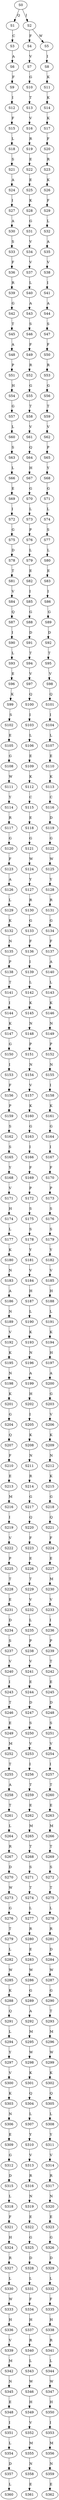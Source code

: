 strict digraph  {
	S0 -> S1 [ label = Q ];
	S0 -> S2 [ label = I ];
	S1 -> S3 [ label = C ];
	S2 -> S4 [ label = F ];
	S2 -> S5 [ label = W ];
	S3 -> S6 [ label = A ];
	S4 -> S7 [ label = V ];
	S5 -> S8 [ label = I ];
	S6 -> S9 [ label = F ];
	S7 -> S10 [ label = G ];
	S8 -> S11 [ label = K ];
	S9 -> S12 [ label = I ];
	S10 -> S13 [ label = T ];
	S11 -> S14 [ label = K ];
	S12 -> S15 [ label = F ];
	S13 -> S16 [ label = V ];
	S14 -> S17 [ label = K ];
	S15 -> S18 [ label = L ];
	S16 -> S19 [ label = R ];
	S17 -> S20 [ label = F ];
	S18 -> S21 [ label = S ];
	S19 -> S22 [ label = E ];
	S20 -> S23 [ label = R ];
	S21 -> S24 [ label = A ];
	S22 -> S25 [ label = E ];
	S23 -> S26 [ label = K ];
	S24 -> S27 [ label = I ];
	S25 -> S28 [ label = K ];
	S26 -> S29 [ label = F ];
	S27 -> S30 [ label = A ];
	S28 -> S31 [ label = G ];
	S29 -> S32 [ label = L ];
	S30 -> S33 [ label = S ];
	S31 -> S34 [ label = V ];
	S32 -> S35 [ label = A ];
	S33 -> S36 [ label = F ];
	S34 -> S37 [ label = V ];
	S35 -> S38 [ label = V ];
	S36 -> S39 [ label = R ];
	S37 -> S40 [ label = L ];
	S38 -> S41 [ label = I ];
	S39 -> S42 [ label = G ];
	S40 -> S43 [ label = A ];
	S41 -> S44 [ label = A ];
	S42 -> S45 [ label = T ];
	S43 -> S46 [ label = S ];
	S44 -> S47 [ label = S ];
	S45 -> S48 [ label = A ];
	S46 -> S49 [ label = F ];
	S47 -> S50 [ label = F ];
	S48 -> S51 [ label = P ];
	S49 -> S52 [ label = R ];
	S50 -> S53 [ label = R ];
	S51 -> S54 [ label = H ];
	S52 -> S55 [ label = G ];
	S53 -> S56 [ label = G ];
	S54 -> S57 [ label = G ];
	S55 -> S58 [ label = T ];
	S56 -> S59 [ label = T ];
	S57 -> S60 [ label = L ];
	S58 -> S61 [ label = V ];
	S59 -> S62 [ label = V ];
	S60 -> S63 [ label = S ];
	S61 -> S64 [ label = Q ];
	S62 -> S65 [ label = P ];
	S63 -> S66 [ label = L ];
	S64 -> S67 [ label = H ];
	S65 -> S68 [ label = Y ];
	S66 -> S69 [ label = E ];
	S67 -> S70 [ label = G ];
	S68 -> S71 [ label = G ];
	S69 -> S72 [ label = I ];
	S70 -> S73 [ label = L ];
	S71 -> S74 [ label = L ];
	S72 -> S75 [ label = G ];
	S73 -> S76 [ label = P ];
	S74 -> S77 [ label = S ];
	S75 -> S78 [ label = D ];
	S76 -> S79 [ label = L ];
	S77 -> S80 [ label = L ];
	S78 -> S81 [ label = T ];
	S79 -> S82 [ label = E ];
	S80 -> S83 [ label = E ];
	S81 -> S84 [ label = V ];
	S82 -> S85 [ label = I ];
	S83 -> S86 [ label = I ];
	S84 -> S87 [ label = Q ];
	S85 -> S88 [ label = G ];
	S86 -> S89 [ label = G ];
	S87 -> S90 [ label = I ];
	S88 -> S91 [ label = D ];
	S89 -> S92 [ label = D ];
	S90 -> S93 [ label = L ];
	S91 -> S94 [ label = T ];
	S92 -> S95 [ label = T ];
	S93 -> S96 [ label = E ];
	S94 -> S97 [ label = V ];
	S95 -> S98 [ label = V ];
	S96 -> S99 [ label = K ];
	S97 -> S100 [ label = Q ];
	S98 -> S101 [ label = Q ];
	S99 -> S102 [ label = S ];
	S100 -> S103 [ label = I ];
	S101 -> S104 [ label = I ];
	S102 -> S105 [ label = E ];
	S103 -> S106 [ label = L ];
	S104 -> S107 [ label = L ];
	S105 -> S108 [ label = G ];
	S106 -> S109 [ label = E ];
	S107 -> S110 [ label = E ];
	S108 -> S111 [ label = W ];
	S109 -> S112 [ label = K ];
	S110 -> S113 [ label = K ];
	S111 -> S114 [ label = Y ];
	S112 -> S115 [ label = C ];
	S113 -> S116 [ label = C ];
	S114 -> S117 [ label = R ];
	S115 -> S118 [ label = E ];
	S116 -> S119 [ label = D ];
	S117 -> S120 [ label = G ];
	S118 -> S121 [ label = G ];
	S119 -> S122 [ label = G ];
	S120 -> S123 [ label = F ];
	S121 -> S124 [ label = W ];
	S122 -> S125 [ label = W ];
	S123 -> S126 [ label = A ];
	S124 -> S127 [ label = Y ];
	S125 -> S128 [ label = Y ];
	S126 -> S129 [ label = L ];
	S127 -> S130 [ label = R ];
	S128 -> S131 [ label = R ];
	S129 -> S132 [ label = K ];
	S130 -> S133 [ label = G ];
	S131 -> S134 [ label = G ];
	S132 -> S135 [ label = N ];
	S133 -> S136 [ label = F ];
	S134 -> S137 [ label = F ];
	S135 -> S138 [ label = P ];
	S136 -> S139 [ label = I ];
	S137 -> S140 [ label = A ];
	S138 -> S141 [ label = T ];
	S139 -> S142 [ label = L ];
	S140 -> S143 [ label = L ];
	S141 -> S144 [ label = I ];
	S142 -> S145 [ label = K ];
	S143 -> S146 [ label = K ];
	S144 -> S147 [ label = K ];
	S145 -> S148 [ label = N ];
	S146 -> S149 [ label = N ];
	S147 -> S150 [ label = G ];
	S148 -> S151 [ label = P ];
	S149 -> S152 [ label = P ];
	S150 -> S153 [ label = I ];
	S151 -> S154 [ label = N ];
	S152 -> S155 [ label = N ];
	S153 -> S156 [ label = F ];
	S154 -> S157 [ label = V ];
	S155 -> S158 [ label = I ];
	S156 -> S159 [ label = P ];
	S157 -> S160 [ label = K ];
	S158 -> S161 [ label = K ];
	S159 -> S162 [ label = S ];
	S160 -> S163 [ label = G ];
	S161 -> S164 [ label = G ];
	S162 -> S165 [ label = S ];
	S163 -> S166 [ label = I ];
	S164 -> S167 [ label = I ];
	S165 -> S168 [ label = Y ];
	S166 -> S169 [ label = F ];
	S167 -> S170 [ label = F ];
	S168 -> S171 [ label = V ];
	S169 -> S172 [ label = P ];
	S170 -> S173 [ label = P ];
	S171 -> S174 [ label = H ];
	S172 -> S175 [ label = S ];
	S173 -> S176 [ label = S ];
	S174 -> S177 [ label = L ];
	S175 -> S178 [ label = S ];
	S176 -> S179 [ label = S ];
	S177 -> S180 [ label = K ];
	S178 -> S181 [ label = Y ];
	S179 -> S182 [ label = Y ];
	S180 -> S183 [ label = N ];
	S181 -> S184 [ label = V ];
	S182 -> S185 [ label = V ];
	S183 -> S186 [ label = A ];
	S184 -> S187 [ label = H ];
	S185 -> S188 [ label = H ];
	S186 -> S189 [ label = N ];
	S187 -> S190 [ label = L ];
	S188 -> S191 [ label = L ];
	S189 -> S192 [ label = V ];
	S190 -> S193 [ label = K ];
	S191 -> S194 [ label = K ];
	S192 -> S195 [ label = K ];
	S193 -> S196 [ label = N ];
	S194 -> S197 [ label = H ];
	S195 -> S198 [ label = N ];
	S196 -> S199 [ label = A ];
	S197 -> S200 [ label = A ];
	S198 -> S201 [ label = K ];
	S199 -> S202 [ label = H ];
	S200 -> S203 [ label = G ];
	S201 -> S204 [ label = G ];
	S202 -> S205 [ label = I ];
	S203 -> S206 [ label = V ];
	S204 -> S207 [ label = Q ];
	S205 -> S208 [ label = K ];
	S206 -> S209 [ label = K ];
	S207 -> S210 [ label = F ];
	S208 -> S211 [ label = N ];
	S209 -> S212 [ label = N ];
	S210 -> S213 [ label = E ];
	S211 -> S214 [ label = R ];
	S212 -> S215 [ label = K ];
	S213 -> S216 [ label = M ];
	S214 -> S217 [ label = G ];
	S215 -> S218 [ label = G ];
	S216 -> S219 [ label = I ];
	S217 -> S220 [ label = Q ];
	S218 -> S221 [ label = Q ];
	S219 -> S222 [ label = V ];
	S220 -> S223 [ label = F ];
	S221 -> S224 [ label = F ];
	S222 -> S225 [ label = P ];
	S223 -> S226 [ label = E ];
	S224 -> S227 [ label = E ];
	S225 -> S228 [ label = T ];
	S226 -> S229 [ label = T ];
	S227 -> S230 [ label = M ];
	S228 -> S231 [ label = E ];
	S229 -> S232 [ label = V ];
	S230 -> S233 [ label = V ];
	S231 -> S234 [ label = D ];
	S232 -> S235 [ label = L ];
	S233 -> S236 [ label = I ];
	S234 -> S237 [ label = S ];
	S235 -> S238 [ label = P ];
	S236 -> S239 [ label = P ];
	S237 -> S240 [ label = V ];
	S238 -> S241 [ label = V ];
	S239 -> S242 [ label = T ];
	S240 -> S243 [ label = I ];
	S241 -> S244 [ label = E ];
	S242 -> S245 [ label = E ];
	S243 -> S246 [ label = T ];
	S244 -> S247 [ label = D ];
	S245 -> S248 [ label = D ];
	S246 -> S249 [ label = E ];
	S247 -> S250 [ label = S ];
	S248 -> S251 [ label = S ];
	S249 -> S252 [ label = M ];
	S250 -> S253 [ label = V ];
	S251 -> S254 [ label = V ];
	S252 -> S255 [ label = T ];
	S253 -> S256 [ label = I ];
	S254 -> S257 [ label = I ];
	S255 -> S258 [ label = A ];
	S256 -> S259 [ label = T ];
	S257 -> S260 [ label = T ];
	S258 -> S261 [ label = T ];
	S259 -> S262 [ label = E ];
	S260 -> S263 [ label = E ];
	S261 -> S264 [ label = L ];
	S262 -> S265 [ label = M ];
	S263 -> S266 [ label = M ];
	S264 -> S267 [ label = R ];
	S265 -> S268 [ label = T ];
	S266 -> S269 [ label = T ];
	S267 -> S270 [ label = D ];
	S268 -> S271 [ label = S ];
	S269 -> S272 [ label = S ];
	S270 -> S273 [ label = W ];
	S271 -> S274 [ label = T ];
	S272 -> S275 [ label = T ];
	S273 -> S276 [ label = G ];
	S274 -> S277 [ label = L ];
	S275 -> S278 [ label = L ];
	S276 -> S279 [ label = T ];
	S277 -> S280 [ label = R ];
	S278 -> S281 [ label = R ];
	S279 -> S282 [ label = L ];
	S280 -> S283 [ label = E ];
	S281 -> S284 [ label = D ];
	S282 -> S285 [ label = W ];
	S283 -> S286 [ label = W ];
	S284 -> S287 [ label = W ];
	S285 -> S288 [ label = K ];
	S286 -> S289 [ label = G ];
	S287 -> S290 [ label = G ];
	S288 -> S291 [ label = Q ];
	S289 -> S292 [ label = A ];
	S290 -> S293 [ label = T ];
	S291 -> S294 [ label = L ];
	S292 -> S295 [ label = M ];
	S293 -> S296 [ label = M ];
	S294 -> S297 [ label = Y ];
	S295 -> S298 [ label = W ];
	S296 -> S299 [ label = W ];
	S297 -> S300 [ label = V ];
	S298 -> S301 [ label = K ];
	S299 -> S302 [ label = K ];
	S300 -> S303 [ label = K ];
	S301 -> S304 [ label = Q ];
	S302 -> S305 [ label = Q ];
	S303 -> S306 [ label = N ];
	S304 -> S307 [ label = L ];
	S305 -> S308 [ label = L ];
	S306 -> S309 [ label = E ];
	S307 -> S310 [ label = Y ];
	S308 -> S311 [ label = Y ];
	S309 -> S312 [ label = G ];
	S310 -> S313 [ label = V ];
	S311 -> S314 [ label = V ];
	S312 -> S315 [ label = D ];
	S313 -> S316 [ label = R ];
	S314 -> S317 [ label = R ];
	S315 -> S318 [ label = L ];
	S316 -> S319 [ label = N ];
	S317 -> S320 [ label = N ];
	S318 -> S321 [ label = F ];
	S319 -> S322 [ label = E ];
	S320 -> S323 [ label = E ];
	S321 -> S324 [ label = H ];
	S322 -> S325 [ label = G ];
	S323 -> S326 [ label = G ];
	S324 -> S327 [ label = R ];
	S325 -> S328 [ label = D ];
	S326 -> S329 [ label = D ];
	S327 -> S330 [ label = L ];
	S328 -> S331 [ label = L ];
	S329 -> S332 [ label = L ];
	S330 -> S333 [ label = W ];
	S331 -> S334 [ label = F ];
	S332 -> S335 [ label = F ];
	S333 -> S336 [ label = H ];
	S334 -> S337 [ label = H ];
	S335 -> S338 [ label = H ];
	S336 -> S339 [ label = V ];
	S337 -> S340 [ label = R ];
	S338 -> S341 [ label = R ];
	S339 -> S342 [ label = M ];
	S340 -> S343 [ label = L ];
	S341 -> S344 [ label = L ];
	S342 -> S345 [ label = N ];
	S343 -> S346 [ label = W ];
	S344 -> S347 [ label = W ];
	S345 -> S348 [ label = E ];
	S346 -> S349 [ label = H ];
	S347 -> S350 [ label = H ];
	S348 -> S351 [ label = I ];
	S349 -> S352 [ label = V ];
	S350 -> S353 [ label = I ];
	S351 -> S354 [ label = L ];
	S352 -> S355 [ label = M ];
	S353 -> S356 [ label = M ];
	S354 -> S357 [ label = D ];
	S355 -> S358 [ label = N ];
	S356 -> S359 [ label = N ];
	S357 -> S360 [ label = L ];
	S358 -> S361 [ label = E ];
	S359 -> S362 [ label = E ];
}
